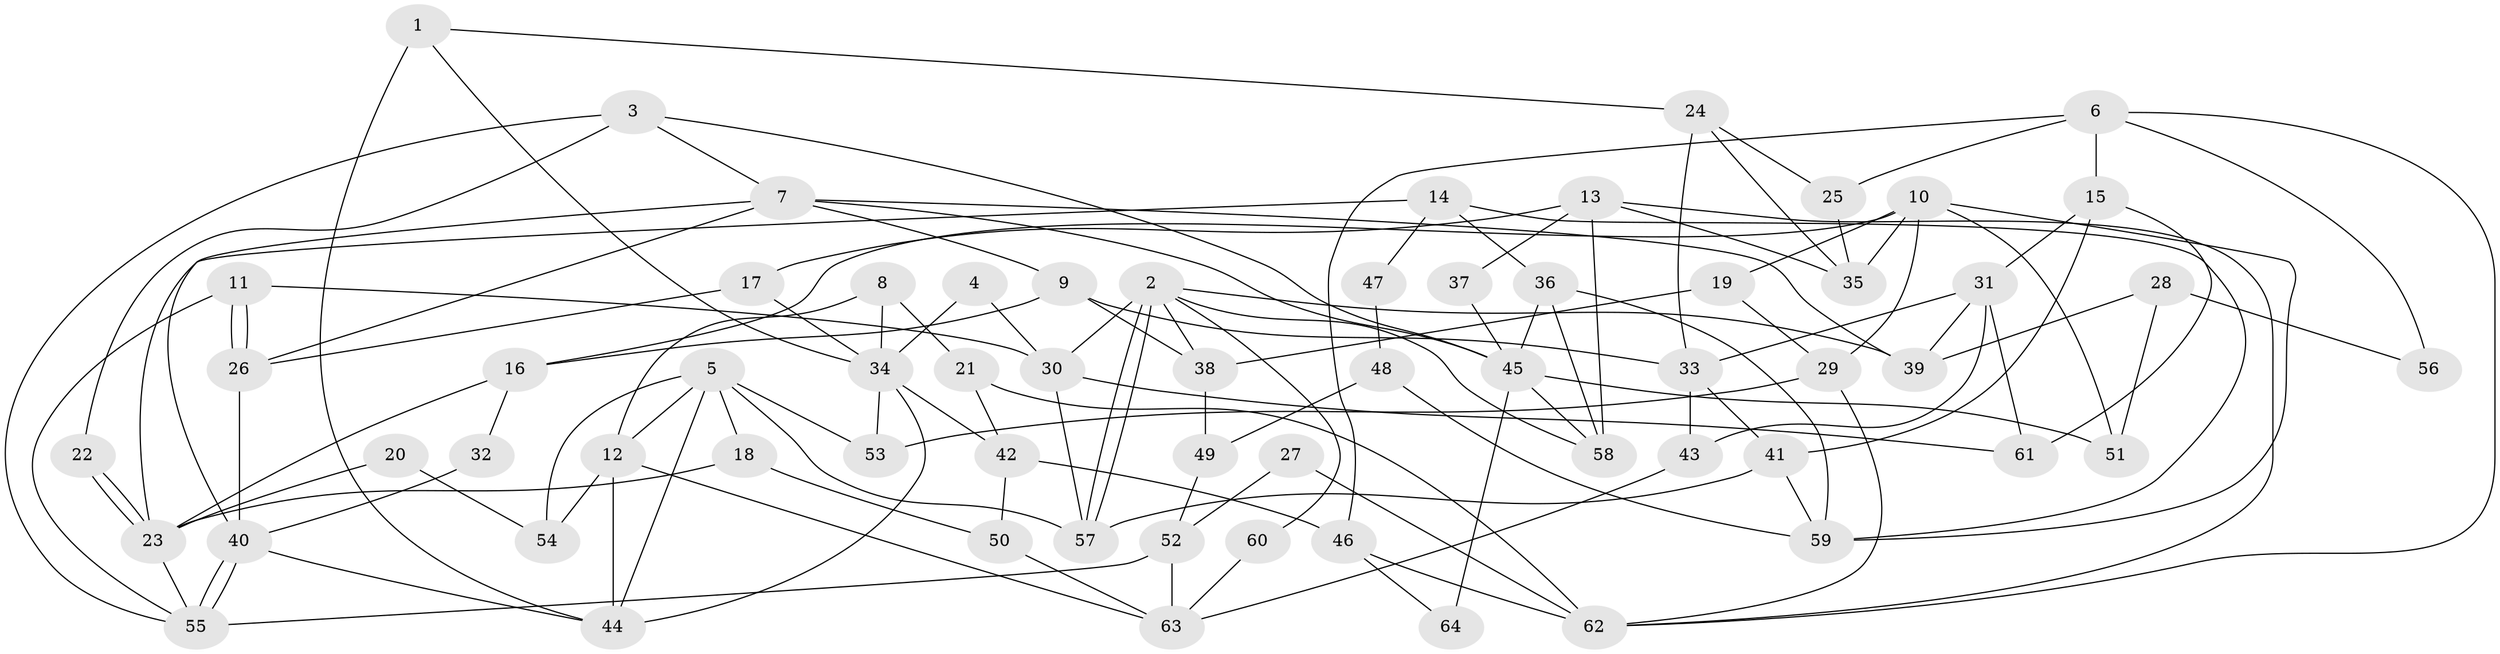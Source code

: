 // Generated by graph-tools (version 1.1) at 2025/11/02/27/25 16:11:21]
// undirected, 64 vertices, 128 edges
graph export_dot {
graph [start="1"]
  node [color=gray90,style=filled];
  1;
  2;
  3;
  4;
  5;
  6;
  7;
  8;
  9;
  10;
  11;
  12;
  13;
  14;
  15;
  16;
  17;
  18;
  19;
  20;
  21;
  22;
  23;
  24;
  25;
  26;
  27;
  28;
  29;
  30;
  31;
  32;
  33;
  34;
  35;
  36;
  37;
  38;
  39;
  40;
  41;
  42;
  43;
  44;
  45;
  46;
  47;
  48;
  49;
  50;
  51;
  52;
  53;
  54;
  55;
  56;
  57;
  58;
  59;
  60;
  61;
  62;
  63;
  64;
  1 -- 44;
  1 -- 34;
  1 -- 24;
  2 -- 57;
  2 -- 57;
  2 -- 30;
  2 -- 38;
  2 -- 39;
  2 -- 58;
  2 -- 60;
  3 -- 7;
  3 -- 45;
  3 -- 22;
  3 -- 55;
  4 -- 30;
  4 -- 34;
  5 -- 18;
  5 -- 57;
  5 -- 12;
  5 -- 44;
  5 -- 53;
  5 -- 54;
  6 -- 15;
  6 -- 25;
  6 -- 46;
  6 -- 56;
  6 -- 62;
  7 -- 40;
  7 -- 26;
  7 -- 9;
  7 -- 39;
  7 -- 45;
  8 -- 34;
  8 -- 12;
  8 -- 21;
  9 -- 16;
  9 -- 33;
  9 -- 38;
  10 -- 29;
  10 -- 59;
  10 -- 16;
  10 -- 19;
  10 -- 35;
  10 -- 51;
  11 -- 55;
  11 -- 26;
  11 -- 26;
  11 -- 30;
  12 -- 44;
  12 -- 54;
  12 -- 63;
  13 -- 62;
  13 -- 35;
  13 -- 17;
  13 -- 37;
  13 -- 58;
  14 -- 23;
  14 -- 36;
  14 -- 47;
  14 -- 59;
  15 -- 41;
  15 -- 31;
  15 -- 61;
  16 -- 23;
  16 -- 32;
  17 -- 34;
  17 -- 26;
  18 -- 50;
  18 -- 23;
  19 -- 38;
  19 -- 29;
  20 -- 23;
  20 -- 54;
  21 -- 42;
  21 -- 62;
  22 -- 23;
  22 -- 23;
  23 -- 55;
  24 -- 33;
  24 -- 25;
  24 -- 35;
  25 -- 35;
  26 -- 40;
  27 -- 52;
  27 -- 62;
  28 -- 51;
  28 -- 39;
  28 -- 56;
  29 -- 62;
  29 -- 53;
  30 -- 57;
  30 -- 61;
  31 -- 39;
  31 -- 61;
  31 -- 33;
  31 -- 43;
  32 -- 40;
  33 -- 41;
  33 -- 43;
  34 -- 53;
  34 -- 44;
  34 -- 42;
  36 -- 45;
  36 -- 58;
  36 -- 59;
  37 -- 45;
  38 -- 49;
  40 -- 55;
  40 -- 55;
  40 -- 44;
  41 -- 59;
  41 -- 57;
  42 -- 46;
  42 -- 50;
  43 -- 63;
  45 -- 58;
  45 -- 51;
  45 -- 64;
  46 -- 62;
  46 -- 64;
  47 -- 48;
  48 -- 49;
  48 -- 59;
  49 -- 52;
  50 -- 63;
  52 -- 63;
  52 -- 55;
  60 -- 63;
}
